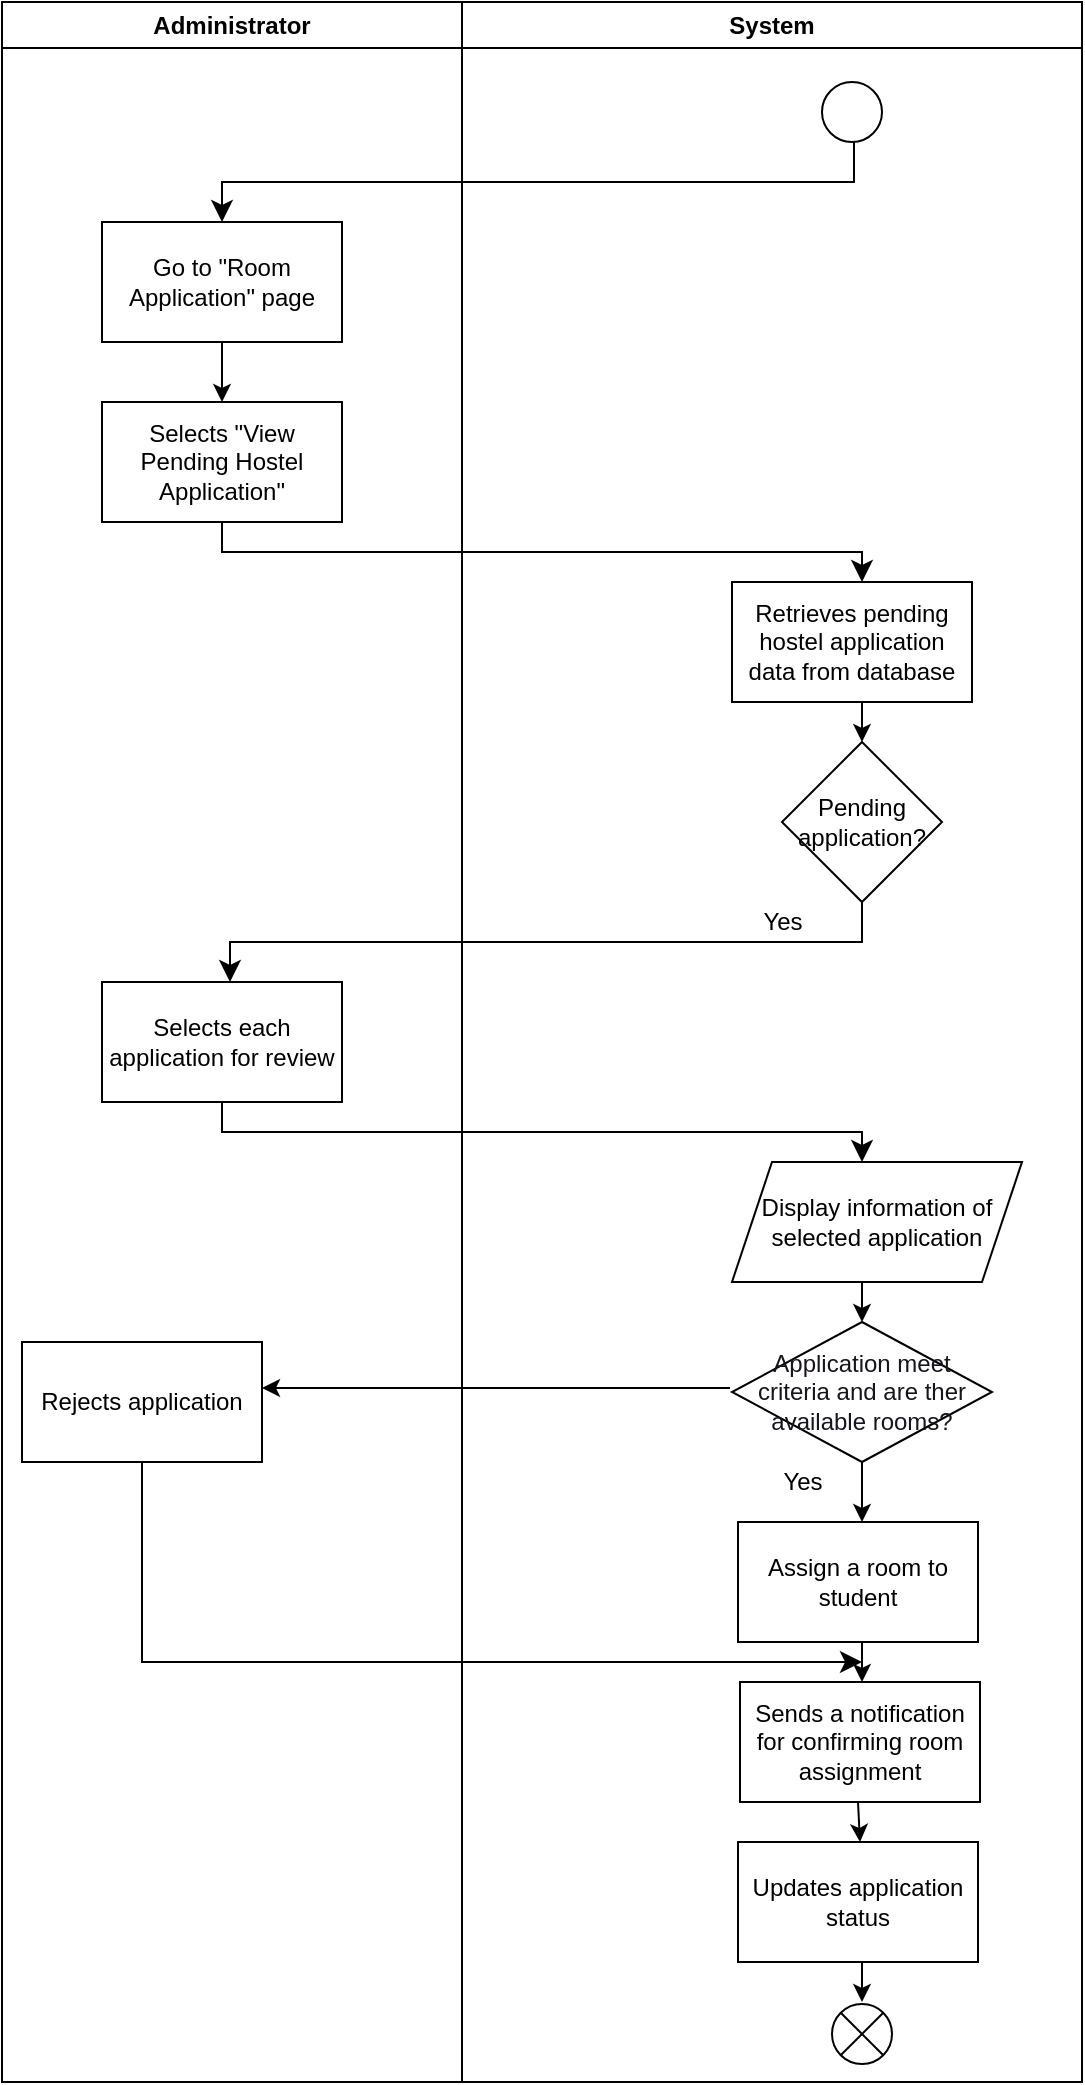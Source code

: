 <mxfile>
    <diagram id="Is_f-vbF5BQLa_pEQlQ9" name="Page-1">
        <mxGraphModel dx="1590" dy="747" grid="1" gridSize="10" guides="1" tooltips="1" connect="1" arrows="1" fold="1" page="1" pageScale="1" pageWidth="850" pageHeight="1100" math="0" shadow="0">
            <root>
                <mxCell id="0"/>
                <mxCell id="1" parent="0"/>
                <mxCell id="2" value="" style="ellipse;" parent="1" vertex="1">
                    <mxGeometry x="660" y="40" width="30" height="30" as="geometry"/>
                </mxCell>
                <mxCell id="3" value="" style="edgeStyle=elbowEdgeStyle;elbow=vertical;endArrow=classic;html=1;curved=0;rounded=0;endSize=8;startSize=8;" parent="1" edge="1">
                    <mxGeometry width="50" height="50" relative="1" as="geometry">
                        <mxPoint x="676" y="70" as="sourcePoint"/>
                        <mxPoint x="360" y="110" as="targetPoint"/>
                    </mxGeometry>
                </mxCell>
                <mxCell id="4" value="Go to &quot;Room Application&quot; page" style="rounded=0;whiteSpace=wrap;html=1;" parent="1" vertex="1">
                    <mxGeometry x="300" y="110" width="120" height="60" as="geometry"/>
                </mxCell>
                <mxCell id="5" value="" style="endArrow=classic;html=1;" parent="1" edge="1">
                    <mxGeometry width="50" height="50" relative="1" as="geometry">
                        <mxPoint x="360" y="170" as="sourcePoint"/>
                        <mxPoint x="360" y="200" as="targetPoint"/>
                    </mxGeometry>
                </mxCell>
                <mxCell id="6" value="Selects &quot;View Pending Hostel Application&quot;" style="rounded=0;whiteSpace=wrap;html=1;" parent="1" vertex="1">
                    <mxGeometry x="300" y="200" width="120" height="60" as="geometry"/>
                </mxCell>
                <mxCell id="7" value="" style="edgeStyle=elbowEdgeStyle;elbow=vertical;endArrow=classic;html=1;curved=0;rounded=0;endSize=8;startSize=8;" parent="1" edge="1">
                    <mxGeometry width="50" height="50" relative="1" as="geometry">
                        <mxPoint x="360" y="260" as="sourcePoint"/>
                        <mxPoint x="680" y="290" as="targetPoint"/>
                    </mxGeometry>
                </mxCell>
                <mxCell id="8" value="Retrieves pending hostel application data from database" style="rounded=0;whiteSpace=wrap;html=1;" parent="1" vertex="1">
                    <mxGeometry x="615" y="290" width="120" height="60" as="geometry"/>
                </mxCell>
                <mxCell id="9" value="" style="endArrow=classic;html=1;" parent="1" edge="1">
                    <mxGeometry width="50" height="50" relative="1" as="geometry">
                        <mxPoint x="680" y="350" as="sourcePoint"/>
                        <mxPoint x="680" y="370" as="targetPoint"/>
                    </mxGeometry>
                </mxCell>
                <mxCell id="10" value="Pending application?" style="rhombus;whiteSpace=wrap;html=1;" parent="1" vertex="1">
                    <mxGeometry x="640" y="370" width="80" height="80" as="geometry"/>
                </mxCell>
                <mxCell id="11" value="" style="edgeStyle=elbowEdgeStyle;elbow=vertical;endArrow=classic;html=1;curved=0;rounded=0;endSize=8;startSize=8;" parent="1" edge="1">
                    <mxGeometry width="50" height="50" relative="1" as="geometry">
                        <mxPoint x="680" y="450" as="sourcePoint"/>
                        <mxPoint x="364" y="490" as="targetPoint"/>
                    </mxGeometry>
                </mxCell>
                <mxCell id="12" value="Selects each application for review" style="rounded=0;whiteSpace=wrap;html=1;" parent="1" vertex="1">
                    <mxGeometry x="300" y="490" width="120" height="60" as="geometry"/>
                </mxCell>
                <mxCell id="13" value="Yes" style="text;html=1;align=center;verticalAlign=middle;resizable=0;points=[];autosize=1;strokeColor=none;fillColor=none;" parent="1" vertex="1">
                    <mxGeometry x="620" y="445" width="40" height="30" as="geometry"/>
                </mxCell>
                <mxCell id="14" value="" style="edgeStyle=elbowEdgeStyle;elbow=vertical;endArrow=classic;html=1;curved=0;rounded=0;endSize=8;startSize=8;" parent="1" edge="1">
                    <mxGeometry width="50" height="50" relative="1" as="geometry">
                        <mxPoint x="360" y="550" as="sourcePoint"/>
                        <mxPoint x="680" y="580" as="targetPoint"/>
                    </mxGeometry>
                </mxCell>
                <mxCell id="15" value="Display information of selected application" style="shape=parallelogram;perimeter=parallelogramPerimeter;whiteSpace=wrap;html=1;fixedSize=1;" parent="1" vertex="1">
                    <mxGeometry x="615" y="580" width="145" height="60" as="geometry"/>
                </mxCell>
                <mxCell id="16" value="" style="endArrow=classic;html=1;" parent="1" edge="1">
                    <mxGeometry width="50" height="50" relative="1" as="geometry">
                        <mxPoint x="680" y="640" as="sourcePoint"/>
                        <mxPoint x="680" y="660" as="targetPoint"/>
                    </mxGeometry>
                </mxCell>
                <mxCell id="17" value="&lt;font color=&quot;#18141d&quot;&gt;Application meet criteria and are ther available rooms?&lt;/font&gt;" style="rhombus;whiteSpace=wrap;html=1;fontFamily=Helvetica;fontSize=12;fontColor=rgb(240, 240, 240);align=center;strokeColor=#000000;fillColor=#FFFFFF;" parent="1" vertex="1">
                    <mxGeometry x="615" y="660" width="130" height="70" as="geometry"/>
                </mxCell>
                <mxCell id="18" value="" style="endArrow=classic;html=1;" parent="1" edge="1">
                    <mxGeometry width="50" height="50" relative="1" as="geometry">
                        <mxPoint x="680" y="730" as="sourcePoint"/>
                        <mxPoint x="680" y="760" as="targetPoint"/>
                    </mxGeometry>
                </mxCell>
                <mxCell id="19" value="Assign a room to student" style="rounded=0;whiteSpace=wrap;html=1;" parent="1" vertex="1">
                    <mxGeometry x="618" y="760" width="120" height="60" as="geometry"/>
                </mxCell>
                <mxCell id="20" value="" style="endArrow=classic;html=1;" parent="1" edge="1">
                    <mxGeometry width="50" height="50" relative="1" as="geometry">
                        <mxPoint x="680" y="820" as="sourcePoint"/>
                        <mxPoint x="680" y="840" as="targetPoint"/>
                    </mxGeometry>
                </mxCell>
                <mxCell id="21" value="Sends a notification for confirming room assignment" style="rounded=0;whiteSpace=wrap;html=1;" parent="1" vertex="1">
                    <mxGeometry x="619" y="840" width="120" height="60" as="geometry"/>
                </mxCell>
                <mxCell id="22" value="" style="endArrow=classic;html=1;" parent="1" edge="1">
                    <mxGeometry width="50" height="50" relative="1" as="geometry">
                        <mxPoint x="678" y="900" as="sourcePoint"/>
                        <mxPoint x="679" y="920" as="targetPoint"/>
                    </mxGeometry>
                </mxCell>
                <mxCell id="23" value="Updates application status" style="rounded=0;whiteSpace=wrap;html=1;" parent="1" vertex="1">
                    <mxGeometry x="618" y="920" width="120" height="60" as="geometry"/>
                </mxCell>
                <mxCell id="24" value="Yes" style="text;html=1;align=center;verticalAlign=middle;resizable=0;points=[];autosize=1;strokeColor=none;fillColor=none;" parent="1" vertex="1">
                    <mxGeometry x="630" y="725" width="40" height="30" as="geometry"/>
                </mxCell>
                <mxCell id="25" value="" style="endArrow=classic;html=1;" parent="1" edge="1">
                    <mxGeometry width="50" height="50" relative="1" as="geometry">
                        <mxPoint x="614" y="693" as="sourcePoint"/>
                        <mxPoint x="380" y="693" as="targetPoint"/>
                    </mxGeometry>
                </mxCell>
                <mxCell id="26" value="Rejects application" style="rounded=0;whiteSpace=wrap;html=1;" parent="1" vertex="1">
                    <mxGeometry x="260" y="670" width="120" height="60" as="geometry"/>
                </mxCell>
                <mxCell id="28" value="" style="edgeStyle=elbowEdgeStyle;elbow=vertical;endArrow=classic;html=1;curved=0;rounded=0;endSize=8;startSize=8;" parent="1" edge="1">
                    <mxGeometry width="50" height="50" relative="1" as="geometry">
                        <mxPoint x="320" y="730" as="sourcePoint"/>
                        <mxPoint x="680" y="830" as="targetPoint"/>
                        <Array as="points">
                            <mxPoint x="500" y="830"/>
                        </Array>
                    </mxGeometry>
                </mxCell>
                <mxCell id="31" value="Administrator" style="swimlane;whiteSpace=wrap;html=1;" parent="1" vertex="1">
                    <mxGeometry x="250" width="230" height="1040" as="geometry"/>
                </mxCell>
                <mxCell id="32" value="" style="endArrow=classic;html=1;" parent="1" edge="1">
                    <mxGeometry width="50" height="50" relative="1" as="geometry">
                        <mxPoint x="680" y="980" as="sourcePoint"/>
                        <mxPoint x="680" y="1000" as="targetPoint"/>
                    </mxGeometry>
                </mxCell>
                <mxCell id="33" value="" style="shape=sumEllipse;perimeter=ellipsePerimeter;whiteSpace=wrap;html=1;backgroundOutline=1;" parent="1" vertex="1">
                    <mxGeometry x="665" y="1001" width="30" height="30" as="geometry"/>
                </mxCell>
                <mxCell id="34" value="System" style="swimlane;whiteSpace=wrap;html=1;" parent="1" vertex="1">
                    <mxGeometry x="480" width="310" height="1040" as="geometry"/>
                </mxCell>
            </root>
        </mxGraphModel>
    </diagram>
</mxfile>